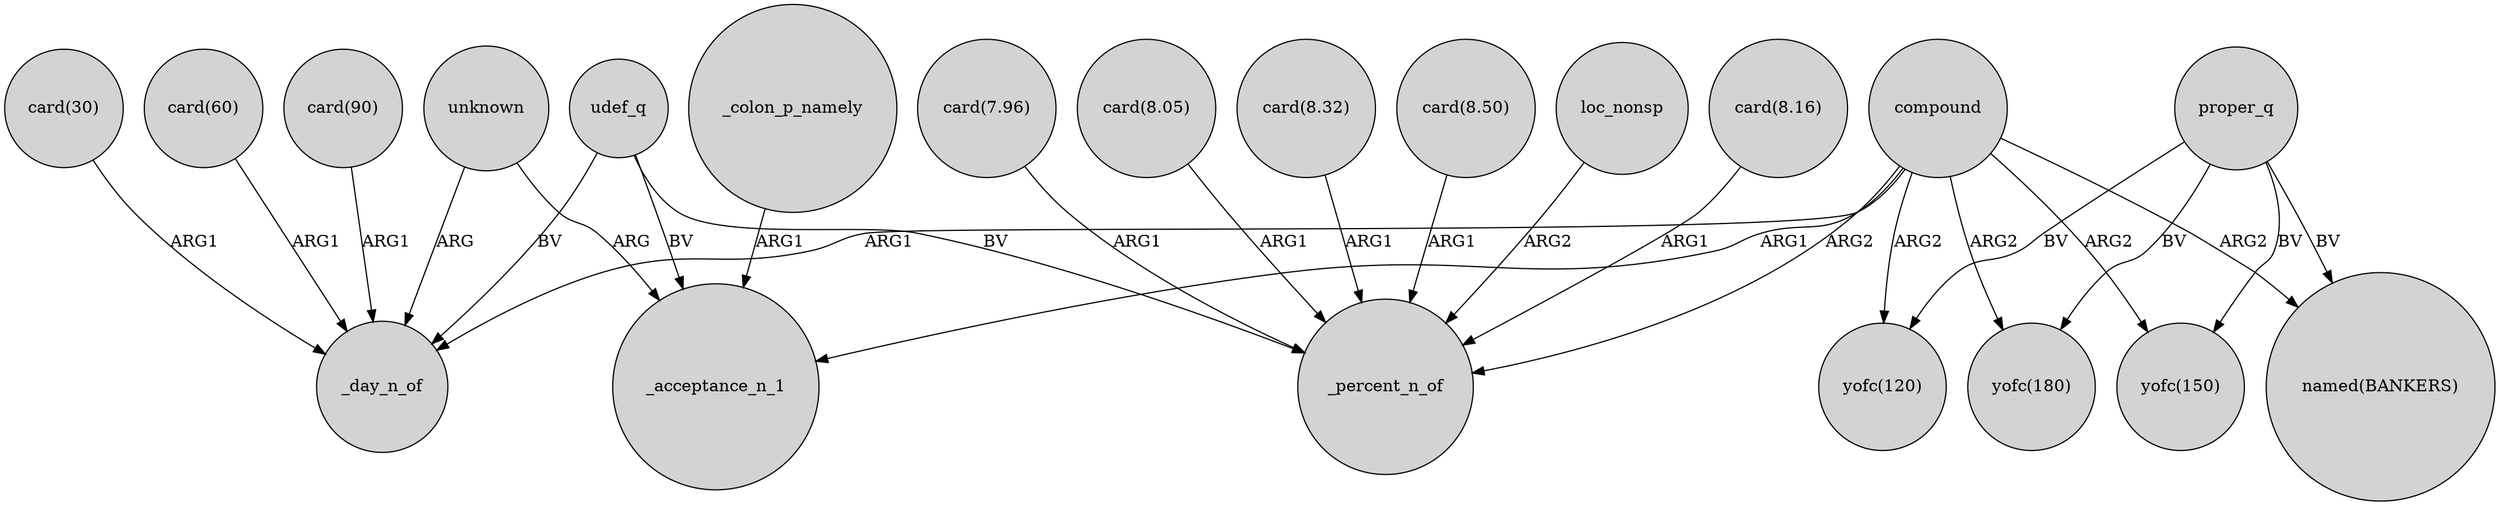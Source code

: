 digraph {
	node [shape=circle style=filled]
	unknown -> _day_n_of [label=ARG]
	compound -> _acceptance_n_1 [label=ARG1]
	proper_q -> "named(BANKERS)" [label=BV]
	compound -> "yofc(180)" [label=ARG2]
	proper_q -> "yofc(180)" [label=BV]
	"card(60)" -> _day_n_of [label=ARG1]
	udef_q -> _day_n_of [label=BV]
	compound -> "yofc(120)" [label=ARG2]
	proper_q -> "yofc(150)" [label=BV]
	"card(8.50)" -> _percent_n_of [label=ARG1]
	compound -> _percent_n_of [label=ARG2]
	_colon_p_namely -> _acceptance_n_1 [label=ARG1]
	compound -> "yofc(150)" [label=ARG2]
	loc_nonsp -> _percent_n_of [label=ARG2]
	"card(90)" -> _day_n_of [label=ARG1]
	compound -> _day_n_of [label=ARG1]
	"card(8.16)" -> _percent_n_of [label=ARG1]
	"card(7.96)" -> _percent_n_of [label=ARG1]
	unknown -> _acceptance_n_1 [label=ARG]
	udef_q -> _percent_n_of [label=BV]
	"card(30)" -> _day_n_of [label=ARG1]
	"card(8.05)" -> _percent_n_of [label=ARG1]
	proper_q -> "yofc(120)" [label=BV]
	"card(8.32)" -> _percent_n_of [label=ARG1]
	udef_q -> _acceptance_n_1 [label=BV]
	compound -> "named(BANKERS)" [label=ARG2]
}
